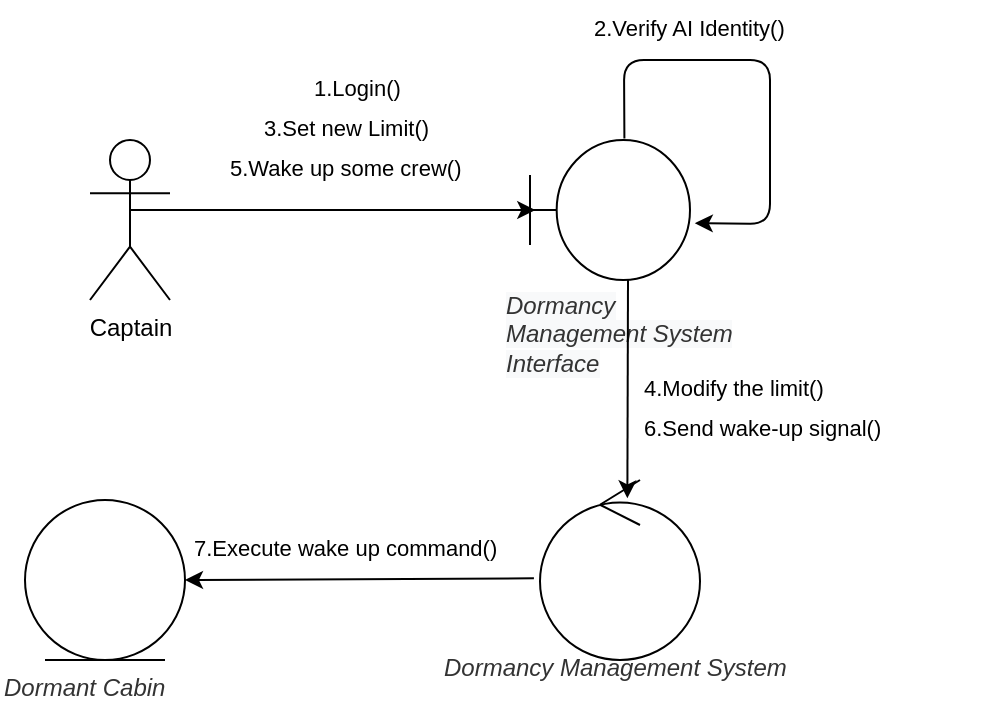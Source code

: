 <mxfile version="14.6.13" type="github">
  <diagram id="MllmWd7I1oxpp0U6nGxe" name="Page-1">
    <mxGraphModel dx="716" dy="403" grid="1" gridSize="10" guides="1" tooltips="1" connect="1" arrows="1" fold="1" page="1" pageScale="1" pageWidth="827" pageHeight="1169" math="0" shadow="0">
      <root>
        <mxCell id="0" />
        <mxCell id="1" parent="0" />
        <mxCell id="6dBebF3-bVjpEIKWxez3-1" value="Captain" style="shape=umlActor;verticalLabelPosition=bottom;verticalAlign=top;html=1;outlineConnect=0;" vertex="1" parent="1">
          <mxGeometry x="215" y="70" width="40" height="80" as="geometry" />
        </mxCell>
        <mxCell id="6dBebF3-bVjpEIKWxez3-2" value="" style="shape=umlBoundary;whiteSpace=wrap;html=1;" vertex="1" parent="1">
          <mxGeometry x="435" y="70" width="80" height="70" as="geometry" />
        </mxCell>
        <mxCell id="6dBebF3-bVjpEIKWxez3-3" value="" style="ellipse;shape=umlControl;whiteSpace=wrap;html=1;" vertex="1" parent="1">
          <mxGeometry x="440" y="240" width="80" height="90" as="geometry" />
        </mxCell>
        <mxCell id="6dBebF3-bVjpEIKWxez3-4" value="" style="ellipse;shape=umlEntity;whiteSpace=wrap;html=1;" vertex="1" parent="1">
          <mxGeometry x="182.5" y="250" width="80" height="80" as="geometry" />
        </mxCell>
        <mxCell id="6dBebF3-bVjpEIKWxez3-9" value="" style="endArrow=classic;html=1;exitX=0.59;exitY=-0.011;exitDx=0;exitDy=0;exitPerimeter=0;entryX=1.03;entryY=0.594;entryDx=0;entryDy=0;entryPerimeter=0;" edge="1" parent="1" source="6dBebF3-bVjpEIKWxez3-2" target="6dBebF3-bVjpEIKWxez3-2">
          <mxGeometry width="50" height="50" relative="1" as="geometry">
            <mxPoint x="455" y="70" as="sourcePoint" />
            <mxPoint x="505" y="20" as="targetPoint" />
            <Array as="points">
              <mxPoint x="482" y="30" />
              <mxPoint x="555" y="30" />
              <mxPoint x="555" y="112" />
            </Array>
          </mxGeometry>
        </mxCell>
        <mxCell id="6dBebF3-bVjpEIKWxez3-11" value="&#xa;&#xa;&lt;span style=&quot;color: rgb(51, 51, 51); font-family: helvetica; font-size: 12px; font-style: italic; font-weight: 400; letter-spacing: normal; text-align: center; text-indent: 0px; text-transform: none; word-spacing: 0px; background-color: rgb(248, 249, 250); display: inline; float: none;&quot;&gt;Dormancy Management System Interface&lt;/span&gt;&#xa;&#xa;" style="text;whiteSpace=wrap;html=1;" vertex="1" parent="1">
          <mxGeometry x="420.5" y="110" width="130" height="30" as="geometry" />
        </mxCell>
        <mxCell id="6dBebF3-bVjpEIKWxez3-12" value="&lt;span style=&quot;color: rgb(51 , 51 , 51) ; font-family: &amp;#34;helvetica&amp;#34; ; font-style: italic ; text-align: center&quot;&gt;Dormancy Management System&lt;/span&gt;" style="text;whiteSpace=wrap;html=1;" vertex="1" parent="1">
          <mxGeometry x="390" y="320" width="191" height="30" as="geometry" />
        </mxCell>
        <mxCell id="6dBebF3-bVjpEIKWxez3-22" value="&lt;span style=&quot;color: rgb(0, 0, 0); font-family: helvetica; font-size: 11px; font-style: normal; font-weight: 400; letter-spacing: normal; text-align: center; text-indent: 0px; text-transform: none; word-spacing: 0px; background-color: rgb(255, 255, 255); display: inline; float: none;&quot;&gt;1.Login()&lt;/span&gt;" style="text;whiteSpace=wrap;html=1;" vertex="1" parent="1">
          <mxGeometry x="325" y="30" width="65" height="70" as="geometry" />
        </mxCell>
        <mxCell id="6dBebF3-bVjpEIKWxez3-23" value="" style="endArrow=classic;html=1;entryX=0.033;entryY=0.5;entryDx=0;entryDy=0;exitX=0.5;exitY=0.438;exitDx=0;exitDy=0;exitPerimeter=0;entryPerimeter=0;" edge="1" parent="1" target="6dBebF3-bVjpEIKWxez3-2" source="6dBebF3-bVjpEIKWxez3-1">
          <mxGeometry width="50" height="50" relative="1" as="geometry">
            <mxPoint x="315" y="100" as="sourcePoint" />
            <mxPoint x="385" y="100" as="targetPoint" />
          </mxGeometry>
        </mxCell>
        <mxCell id="6dBebF3-bVjpEIKWxez3-26" value="&lt;span style=&quot;color: rgb(0, 0, 0); font-family: helvetica; font-size: 11px; font-style: normal; font-weight: 400; letter-spacing: normal; text-align: center; text-indent: 0px; text-transform: none; word-spacing: 0px; background-color: rgb(255, 255, 255); display: inline; float: none;&quot;&gt;2.Verify AI Identity()&lt;/span&gt;" style="text;whiteSpace=wrap;html=1;" vertex="1" parent="1">
          <mxGeometry x="465" width="130" height="30" as="geometry" />
        </mxCell>
        <mxCell id="6dBebF3-bVjpEIKWxez3-47" value="&lt;span style=&quot;color: rgb(0, 0, 0); font-family: helvetica; font-size: 11px; font-style: normal; font-weight: 400; letter-spacing: normal; text-align: center; text-indent: 0px; text-transform: none; word-spacing: 0px; background-color: rgb(255, 255, 255); display: inline; float: none;&quot;&gt;3.Set new Limit()&lt;/span&gt;" style="text;whiteSpace=wrap;html=1;" vertex="1" parent="1">
          <mxGeometry x="300" y="50" width="120" height="40" as="geometry" />
        </mxCell>
        <mxCell id="6dBebF3-bVjpEIKWxez3-48" value="&lt;span style=&quot;color: rgb(0, 0, 0); font-family: helvetica; font-size: 11px; font-style: normal; font-weight: 400; letter-spacing: normal; text-align: center; text-indent: 0px; text-transform: none; word-spacing: 0px; background-color: rgb(255, 255, 255); display: inline; float: none;&quot;&gt;5.Wake up some crew()&lt;/span&gt;" style="text;whiteSpace=wrap;html=1;" vertex="1" parent="1">
          <mxGeometry x="282.5" y="70" width="150" height="30" as="geometry" />
        </mxCell>
        <mxCell id="6dBebF3-bVjpEIKWxez3-27" value="&lt;span style=&quot;font-size: 11px ; text-align: center ; background-color: rgb(255 , 255 , 255)&quot;&gt;4.Modify the limit()&lt;/span&gt;" style="text;whiteSpace=wrap;html=1;rotation=0;" vertex="1" parent="1">
          <mxGeometry x="490" y="180" width="170" height="30" as="geometry" />
        </mxCell>
        <mxCell id="6dBebF3-bVjpEIKWxez3-49" value="&lt;span style=&quot;color: rgb(0, 0, 0); font-family: helvetica; font-size: 11px; font-style: normal; font-weight: 400; letter-spacing: normal; text-align: center; text-indent: 0px; text-transform: none; word-spacing: 0px; background-color: rgb(255, 255, 255); display: inline; float: none;&quot;&gt;6.Send wake-up signal()&lt;/span&gt;" style="text;whiteSpace=wrap;html=1;" vertex="1" parent="1">
          <mxGeometry x="490" y="200" width="160" height="30" as="geometry" />
        </mxCell>
        <mxCell id="6dBebF3-bVjpEIKWxez3-52" value="" style="endArrow=classic;html=1;entryX=0.546;entryY=0.102;entryDx=0;entryDy=0;entryPerimeter=0;" edge="1" parent="1" target="6dBebF3-bVjpEIKWxez3-3">
          <mxGeometry width="50" height="50" relative="1" as="geometry">
            <mxPoint x="484" y="140" as="sourcePoint" />
            <mxPoint x="420" y="210" as="targetPoint" />
          </mxGeometry>
        </mxCell>
        <mxCell id="6dBebF3-bVjpEIKWxez3-53" value="" style="endArrow=classic;html=1;entryX=1;entryY=0.5;entryDx=0;entryDy=0;exitX=-0.038;exitY=0.546;exitDx=0;exitDy=0;exitPerimeter=0;" edge="1" parent="1" source="6dBebF3-bVjpEIKWxez3-3" target="6dBebF3-bVjpEIKWxez3-4">
          <mxGeometry width="50" height="50" relative="1" as="geometry">
            <mxPoint x="250" y="340" as="sourcePoint" />
            <mxPoint x="300" y="290" as="targetPoint" />
          </mxGeometry>
        </mxCell>
        <mxCell id="6dBebF3-bVjpEIKWxez3-54" value="&lt;span style=&quot;color: rgb(0, 0, 0); font-family: helvetica; font-size: 11px; font-style: normal; font-weight: 400; letter-spacing: normal; text-align: center; text-indent: 0px; text-transform: none; word-spacing: 0px; background-color: rgb(255, 255, 255); display: inline; float: none;&quot;&gt;7.Execute wake up command()&lt;/span&gt;" style="text;whiteSpace=wrap;html=1;" vertex="1" parent="1">
          <mxGeometry x="265" y="260" width="190" height="30" as="geometry" />
        </mxCell>
        <mxCell id="6dBebF3-bVjpEIKWxez3-59" value="&lt;span style=&quot;color: rgb(51 , 51 , 51) ; font-family: &amp;#34;helvetica&amp;#34; ; font-style: italic ; text-align: center&quot;&gt;Dormant Cabin&lt;/span&gt;" style="text;whiteSpace=wrap;html=1;" vertex="1" parent="1">
          <mxGeometry x="170" y="330" width="191" height="30" as="geometry" />
        </mxCell>
      </root>
    </mxGraphModel>
  </diagram>
</mxfile>
